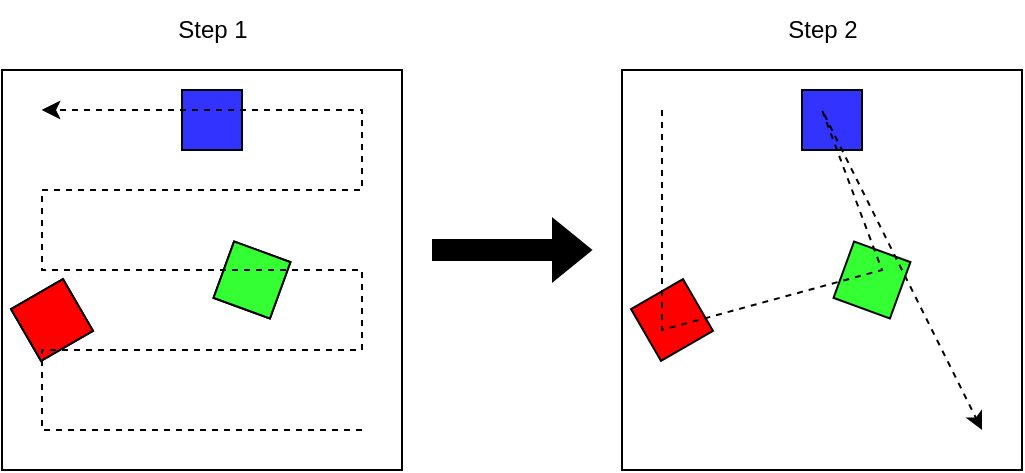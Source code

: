 <mxfile version="20.2.8" type="device"><diagram id="UmT7RRsIUnm6VN2JqnjQ" name="Page-1"><mxGraphModel dx="593" dy="331" grid="1" gridSize="10" guides="1" tooltips="1" connect="0" arrows="0" fold="1" page="1" pageScale="1" pageWidth="850" pageHeight="1100" math="0" shadow="0"><root><mxCell id="0"/><mxCell id="1" parent="0"/><mxCell id="r_jNrOmsPZC5cin3XsLd-13" value="" style="whiteSpace=wrap;html=1;aspect=fixed;fillColor=none;" vertex="1" parent="1"><mxGeometry x="170" y="40" width="200" height="200" as="geometry"/></mxCell><mxCell id="r_jNrOmsPZC5cin3XsLd-2" value="" style="whiteSpace=wrap;html=1;aspect=fixed;fillColor=#3333FF;" vertex="1" parent="1"><mxGeometry x="260" y="50" width="30" height="30" as="geometry"/></mxCell><mxCell id="r_jNrOmsPZC5cin3XsLd-3" value="" style="whiteSpace=wrap;html=1;aspect=fixed;fillColor=#FF0000;rotation=-30;" vertex="1" parent="1"><mxGeometry x="180" y="150" width="30" height="30" as="geometry"/></mxCell><mxCell id="r_jNrOmsPZC5cin3XsLd-4" value="" style="whiteSpace=wrap;html=1;aspect=fixed;fillColor=#33FF33;rotation=20;" vertex="1" parent="1"><mxGeometry x="280" y="130" width="30" height="30" as="geometry"/></mxCell><mxCell id="r_jNrOmsPZC5cin3XsLd-7" value="" style="shape=image;verticalLabelPosition=bottom;labelBackgroundColor=default;verticalAlign=top;aspect=fixed;imageAspect=0;image=https://cdn-icons-png.flaticon.com/512/3200/3200305.png;rotation=0;" vertex="1" parent="1"><mxGeometry x="330" y="200" width="40" height="40" as="geometry"/></mxCell><mxCell id="r_jNrOmsPZC5cin3XsLd-15" value="" style="endArrow=classic;html=1;rounded=0;dashed=1;" edge="1" parent="1"><mxGeometry width="50" height="50" relative="1" as="geometry"><mxPoint x="350" y="220" as="sourcePoint"/><mxPoint x="190" y="60" as="targetPoint"/><Array as="points"><mxPoint x="190" y="220"/><mxPoint x="190" y="180"/><mxPoint x="350" y="180"/><mxPoint x="350" y="140"/><mxPoint x="190" y="140"/><mxPoint x="190" y="100"/><mxPoint x="350" y="100"/><mxPoint x="350" y="60"/></Array></mxGeometry></mxCell><mxCell id="r_jNrOmsPZC5cin3XsLd-18" value="Step 1" style="text;html=1;align=center;verticalAlign=middle;resizable=0;points=[];autosize=1;strokeColor=none;fillColor=none;" vertex="1" parent="1"><mxGeometry x="245" y="5" width="60" height="30" as="geometry"/></mxCell><mxCell id="r_jNrOmsPZC5cin3XsLd-19" value="" style="whiteSpace=wrap;html=1;aspect=fixed;fillColor=none;" vertex="1" parent="1"><mxGeometry x="170" y="40" width="200" height="200" as="geometry"/></mxCell><mxCell id="r_jNrOmsPZC5cin3XsLd-20" value="" style="whiteSpace=wrap;html=1;aspect=fixed;fillColor=#3333FF;" vertex="1" parent="1"><mxGeometry x="260" y="50" width="30" height="30" as="geometry"/></mxCell><mxCell id="r_jNrOmsPZC5cin3XsLd-21" value="" style="whiteSpace=wrap;html=1;aspect=fixed;fillColor=#FF0000;rotation=-30;" vertex="1" parent="1"><mxGeometry x="180" y="150" width="30" height="30" as="geometry"/></mxCell><mxCell id="r_jNrOmsPZC5cin3XsLd-22" value="" style="whiteSpace=wrap;html=1;aspect=fixed;fillColor=#33FF33;rotation=20;" vertex="1" parent="1"><mxGeometry x="280" y="130" width="30" height="30" as="geometry"/></mxCell><mxCell id="r_jNrOmsPZC5cin3XsLd-23" value="" style="shape=image;verticalLabelPosition=bottom;labelBackgroundColor=default;verticalAlign=top;aspect=fixed;imageAspect=0;image=https://cdn-icons-png.flaticon.com/512/3200/3200305.png;rotation=0;" vertex="1" parent="1"><mxGeometry x="330" y="200" width="40" height="40" as="geometry"/></mxCell><mxCell id="r_jNrOmsPZC5cin3XsLd-24" value="" style="endArrow=classic;html=1;rounded=0;dashed=1;" edge="1" parent="1"><mxGeometry width="50" height="50" relative="1" as="geometry"><mxPoint x="350" y="220" as="sourcePoint"/><mxPoint x="190" y="60" as="targetPoint"/><Array as="points"><mxPoint x="190" y="220"/><mxPoint x="190" y="180"/><mxPoint x="350" y="180"/><mxPoint x="350" y="140"/><mxPoint x="190" y="140"/><mxPoint x="190" y="100"/><mxPoint x="350" y="100"/><mxPoint x="350" y="60"/></Array></mxGeometry></mxCell><mxCell id="r_jNrOmsPZC5cin3XsLd-26" value="" style="whiteSpace=wrap;html=1;aspect=fixed;fillColor=#3333FF;" vertex="1" parent="1"><mxGeometry x="570" y="50" width="30" height="30" as="geometry"/></mxCell><mxCell id="r_jNrOmsPZC5cin3XsLd-27" value="" style="whiteSpace=wrap;html=1;aspect=fixed;fillColor=#FF0000;rotation=-30;" vertex="1" parent="1"><mxGeometry x="490" y="150" width="30" height="30" as="geometry"/></mxCell><mxCell id="r_jNrOmsPZC5cin3XsLd-28" value="" style="whiteSpace=wrap;html=1;aspect=fixed;fillColor=#33FF33;rotation=20;" vertex="1" parent="1"><mxGeometry x="590" y="130" width="30" height="30" as="geometry"/></mxCell><mxCell id="r_jNrOmsPZC5cin3XsLd-29" value="" style="shape=image;verticalLabelPosition=bottom;labelBackgroundColor=default;verticalAlign=top;aspect=fixed;imageAspect=0;image=https://cdn-icons-png.flaticon.com/512/3200/3200305.png;rotation=0;" vertex="1" parent="1"><mxGeometry x="480" y="40" width="40" height="40" as="geometry"/></mxCell><mxCell id="r_jNrOmsPZC5cin3XsLd-31" value="Step 2" style="text;html=1;align=center;verticalAlign=middle;resizable=0;points=[];autosize=1;strokeColor=none;fillColor=none;" vertex="1" parent="1"><mxGeometry x="550" y="5" width="60" height="30" as="geometry"/></mxCell><mxCell id="r_jNrOmsPZC5cin3XsLd-32" value="" style="endArrow=classic;html=1;rounded=0;dashed=1;" edge="1" parent="1"><mxGeometry width="50" height="50" relative="1" as="geometry"><mxPoint x="500" y="60" as="sourcePoint"/><mxPoint x="660" y="220" as="targetPoint"/><Array as="points"><mxPoint x="500" y="170"/><mxPoint x="610" y="140"/><mxPoint x="580" y="60"/></Array></mxGeometry></mxCell><mxCell id="r_jNrOmsPZC5cin3XsLd-34" value="" style="whiteSpace=wrap;html=1;aspect=fixed;fillColor=none;" vertex="1" parent="1"><mxGeometry x="480" y="40" width="200" height="200" as="geometry"/></mxCell><mxCell id="r_jNrOmsPZC5cin3XsLd-35" value="" style="shape=flexArrow;endArrow=classic;html=1;rounded=0;fillColor=#000000;" edge="1" parent="1"><mxGeometry width="50" height="50" relative="1" as="geometry"><mxPoint x="385" y="130" as="sourcePoint"/><mxPoint x="465" y="130" as="targetPoint"/></mxGeometry></mxCell></root></mxGraphModel></diagram></mxfile>